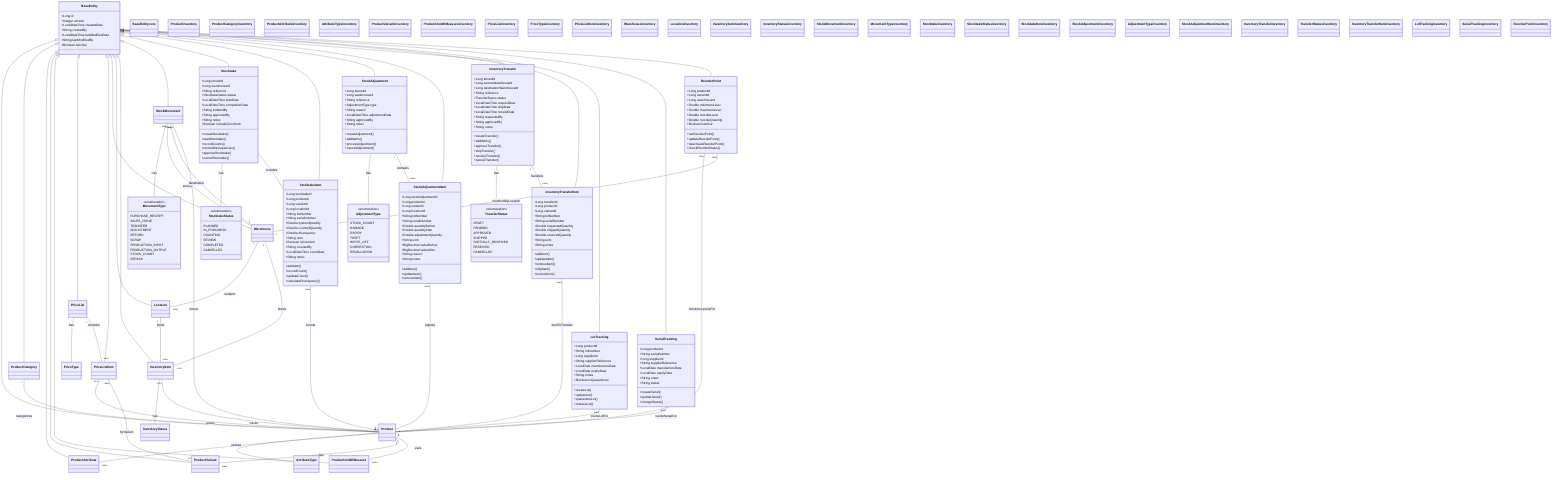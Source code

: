 classDiagram
    %% ======================
    %% Color Definitions
    %% ======================
    classDef core fill:#607D8B,stroke:#455A64,color:white
    classDef inventory fill:#4CAF50,stroke:#388E3C,color:white
    
    %% ======================
    %% Parent Class
    %% ======================
    class BaseEntity {
        +Long id
        +Integer version
        +LocalDateTime createdDate
        +String createdBy
        +LocalDateTime lastModifiedDate
        +String lastModifiedBy
        +Boolean isActive
    }
    
    %% ======================
    %% Remaining Inventory Classes
    %% ======================
    class MovementType {
        <<enumeration>>
        PURCHASE_RECEIPT
        SALES_ISSUE
        TRANSFER
        ADJUSTMENT
        RETURN
        SCRAP
        PRODUCTION_INPUT
        PRODUCTION_OUTPUT
        STOCK_COUNT
        REPACK
    }
    
    class Stocktake {
        +Long tenantId
        +Long warehouseId
        +String reference
        +StocktakeStatus status
        +LocalDateTime startDate
        +LocalDateTime completionDate
        +String initiatedBy
        +String approvedBy
        +String notes
        +Boolean includeZeroStock
        +createStocktake()
        +startStocktake()
        +recordCounts()
        +reviewDiscrepancies()
        +approveStocktake()
        +cancelStocktake()
    }
    
    class StocktakeStatus {
        <<enumeration>>
        PLANNED
        IN_PROGRESS
        COUNTING
        REVIEW
        COMPLETED
        CANCELLED
    }
    
    class StocktakeItem {
        +Long stocktakeId
        +Long productId
        +Long variantId
        +Long locationId
        +String lotNumber
        +String serialNumber
        +Double systemQuantity
        +Double countedQuantity
        +Double discrepancy
        +String uom
        +Boolean isCounted
        +String countedBy
        +LocalDateTime countDate
        +String notes
        +addItem()
        +recordCount()
        +updateCount()
        +calculateDiscrepancy()
    }
    
    class StockAdjustment {
        +Long tenantId
        +Long warehouseId
        +String reference
        +AdjustmentType type
        +String reason
        +LocalDateTime adjustmentDate
        +String approvedBy
        +String notes
        +createAdjustment()
        +addItems()
        +processAdjustment()
        +cancelAdjustment()
    }
    
    class AdjustmentType {
        <<enumeration>>
        STOCK_COUNT
        DAMAGE
        EXPIRY
        THEFT
        WRITE_OFF
        CORRECTION
        REVALUATION
    }
    
    class StockAdjustmentItem {
        +Long stockAdjustmentId
        +Long productId
        +Long variantId
        +Long locationId
        +String lotNumber
        +String serialNumber
        +Double quantityBefore
        +Double quantityAfter
        +Double adjustmentQuantity
        +String uom
        +BigDecimal valueBefore
        +BigDecimal valueAfter
        +String reason
        +String notes
        +addItem()
        +updateItem()
        +removeItem()
    }
    
    class InventoryTransfer {
        +Long tenantId
        +Long sourceWarehouseId
        +Long destinationWarehouseId
        +String reference
        +TransferStatus status
        +LocalDateTime requestDate
        +LocalDateTime shipDate
        +LocalDateTime receiptDate
        +String requestedBy
        +String approvedBy
        +String notes
        +createTransfer()
        +addItems()
        +approveTransfer()
        +shipTransfer()
        +receiveTransfer()
        +cancelTransfer()
    }
    
    class TransferStatus {
        <<enumeration>>
        DRAFT
        PENDING
        APPROVED
        SHIPPED
        PARTIALLY_RECEIVED
        RECEIVED
        CANCELLED
    }
    
    class InventoryTransferItem {
        +Long transferId
        +Long productId
        +Long variantId
        +String lotNumber
        +String serialNumber
        +Double requestedQuantity
        +Double shippedQuantity
        +Double receivedQuantity
        +String uom
        +String notes
        +addItem()
        +updateItem()
        +removeItem()
        +shipItem()
        +receiveItem()
    }
    
    class LotTracking {
        +Long productId
        +String lotNumber
        +Long supplierId
        +String supplierReference
        +LocalDate manufactureDate
        +LocalDate expiryDate
        +String notes
        +Boolean isQuarantined
        +createLot()
        +updateLot()
        +quarantineLot()
        +releaseLot()
    }
    
    class SerialTracking {
        +Long productId
        +String serialNumber
        +Long supplierId
        +String supplierReference
        +LocalDate manufactureDate
        +LocalDate expiryDate
        +String notes
        +String status
        +createSerial()
        +updateSerial()
        +changeStatus()
    }
    
    class ReorderPoint {
        +Long productId
        +Long variantId
        +Long warehouseId
        +Double minimumLevel
        +Double maximumLevel
        +Double reorderLevel
        +Double reorderQuantity
        +Boolean isActive
        +setReorderPoint()
        +updateReorderPoint()
        +deactivateReorderPoint()
        +checkReorderStatus()
    }
    
    %% ======================
    %% Class Relationships
    %% ======================
    BaseEntity <|-- Product
    BaseEntity <|-- ProductCategory
    BaseEntity <|-- ProductAttribute
    BaseEntity <|-- ProductVariant
    BaseEntity <|-- ProductUnitOfMeasure
    BaseEntity <|-- PriceList
    BaseEntity <|-- PriceListItem
    BaseEntity <|-- Warehouse
    BaseEntity <|-- Location
    BaseEntity <|-- InventoryItem
    BaseEntity <|-- StockMovement
    BaseEntity <|-- Stocktake
    BaseEntity <|-- StocktakeItem
    BaseEntity <|-- StockAdjustment
    BaseEntity <|-- StockAdjustmentItem
    BaseEntity <|-- InventoryTransfer
    BaseEntity <|-- InventoryTransferItem
    BaseEntity <|-- LotTracking
    BaseEntity <|-- SerialTracking
    BaseEntity <|-- ReorderPoint
    
    Product -- AttributeType : uses
    PriceList -- PriceType : has
    StockMovement -- MovementType : has
    Stocktake -- StocktakeStatus : has
    StockAdjustment -- AdjustmentType : has
    InventoryTransfer -- TransferStatus : has
    InventoryItem -- InventoryStatus : has
    
    ProductCategory "1" -- "many" Product : categorizes
    Product "1" -- "many" ProductAttribute : has
    Product "1" -- "many" ProductVariant : has
    Product "1" -- "many" ProductUnitOfMeasure : uses
    
    PriceList "1" -- "many" PriceListItem : contains
    PriceListItem "many" -- "1" Product : prices
    PriceListItem "many" -- "0..1" ProductVariant : forVariant
    
    Warehouse "1" -- "many" Location : contains
    Warehouse "1" -- "many" InventoryItem : stores
    Location "1" -- "many" InventoryItem : holds
    InventoryItem "many" -- "1" Product : tracks
    
    StockMovement "many" -- "1" Warehouse : source
    StockMovement "many" -- "1" Warehouse : destination
    StockMovement "many" -- "1" Product : moves
    
    Stocktake "1" -- "many" StocktakeItem : includes
    StocktakeItem "many" -- "1" Product : counts
    
    StockAdjustment "1" -- "many" StockAdjustmentItem : contains
    StockAdjustmentItem "many" -- "1" Product : adjusts
    
    InventoryTransfer "1" -- "many" InventoryTransferItem : transfers
    InventoryTransferItem "many" -- "1" Product : itemToTransfer
    
    LotTracking "many" -- "1" Product : tracksLotFor
    SerialTracking "many" -- "1" Product : tracksSerialFor
    
    ReorderPoint "many" -- "1" Product : monitorsLevelsFor
    ReorderPoint "many" -- "1" Warehouse : monitorsByLocation
    
    %% Apply styling
    class BaseEntity core
    class Product inventory
    class ProductCategory inventory
    class ProductAttribute inventory
    class AttributeType inventory
    class ProductVariant inventory
    class ProductUnitOfMeasure inventory
    class PriceList inventory
    class PriceType inventory
    class PriceListItem inventory
    class Warehouse inventory
    class Location inventory
    class InventoryItem inventory
    class InventoryStatus inventory
    class StockMovement inventory
    class MovementType inventory
    class Stocktake inventory
    class StocktakeStatus inventory
    class StocktakeItem inventory
    class StockAdjustment inventory
    class AdjustmentType inventory
    class StockAdjustmentItem inventory
    class InventoryTransfer inventory
    class TransferStatus inventory
    class InventoryTransferItem inventory
    class LotTracking inventory
    class SerialTracking inventory
    class ReorderPoint inventory